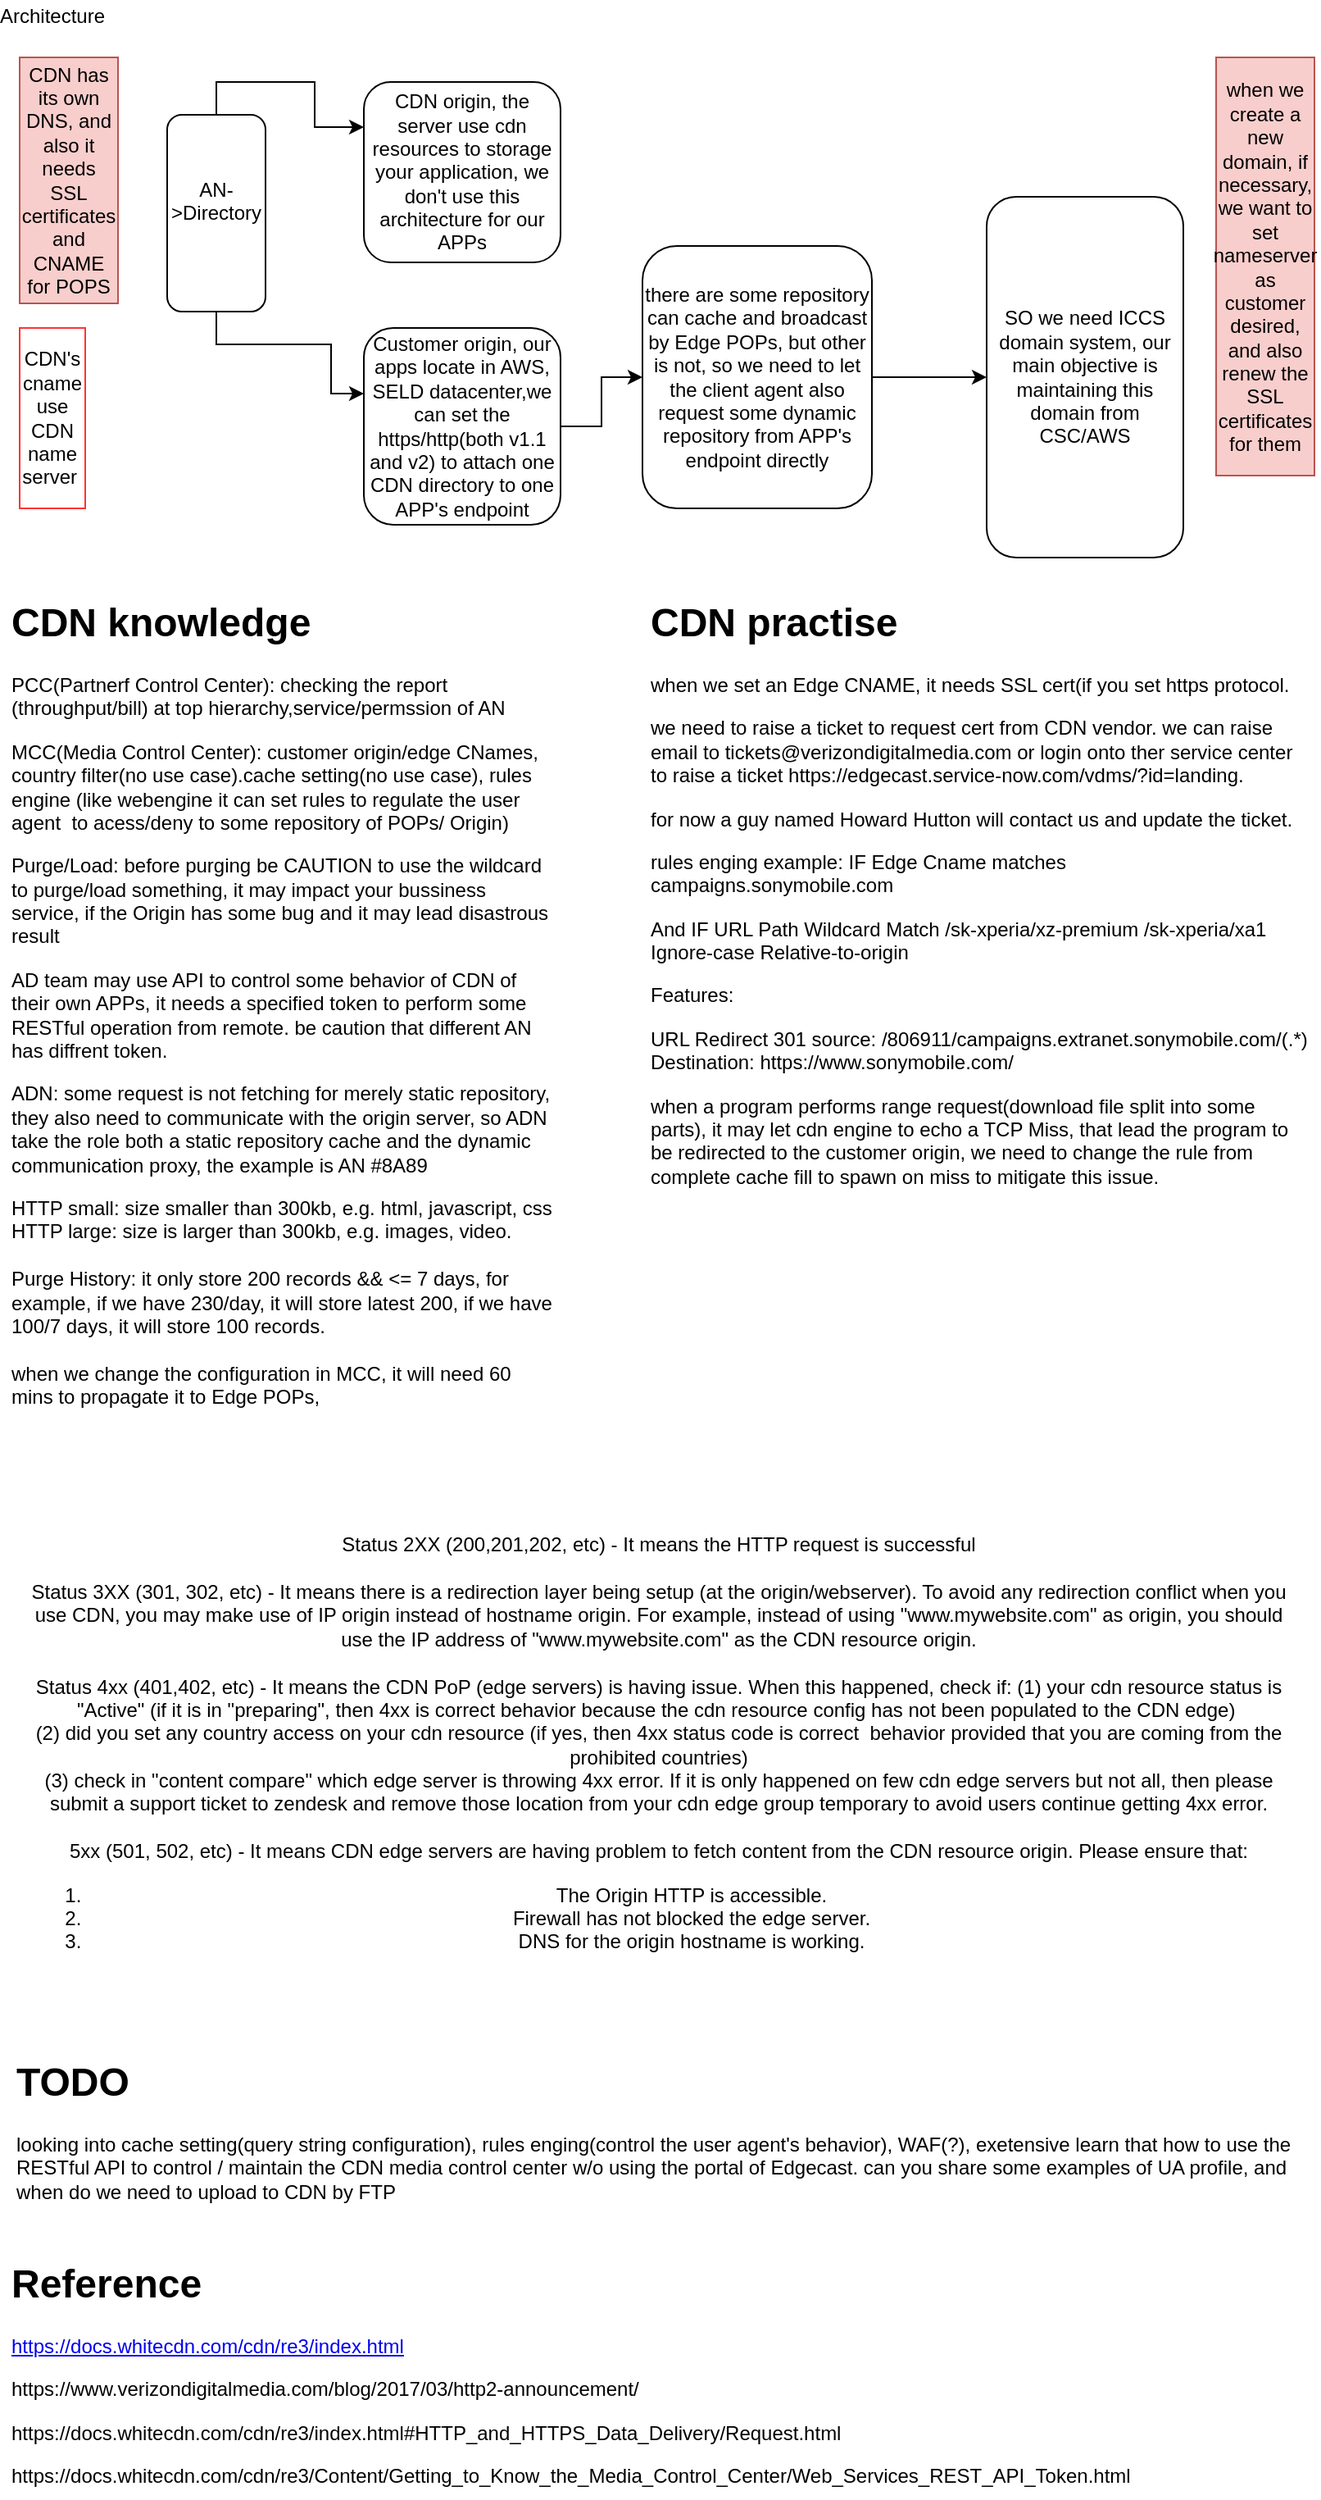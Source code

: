 <mxfile version="10.7.7" type="github"><diagram id="agh3sBR_uGawhEB7Pzz2" name="Page-1"><mxGraphModel dx="1010" dy="517" grid="1" gridSize="10" guides="1" tooltips="1" connect="1" arrows="1" fold="1" page="1" pageScale="1" pageWidth="827" pageHeight="1169" math="0" shadow="0"><root><mxCell id="0"/><mxCell id="1" parent="0"/><mxCell id="tG7k-aOa7LANFNQrumxV-1" value="Architecture" style="text;html=1;strokeColor=none;fillColor=none;align=center;verticalAlign=middle;whiteSpace=wrap;rounded=0;" vertex="1" parent="1"><mxGeometry x="20" y="20" width="40" height="20" as="geometry"/></mxCell><mxCell id="tG7k-aOa7LANFNQrumxV-10" style="edgeStyle=orthogonalEdgeStyle;rounded=0;orthogonalLoop=1;jettySize=auto;html=1;exitX=0.5;exitY=1;exitDx=0;exitDy=0;" edge="1" parent="1" source="tG7k-aOa7LANFNQrumxV-2" target="tG7k-aOa7LANFNQrumxV-11"><mxGeometry relative="1" as="geometry"><mxPoint x="220" y="280" as="targetPoint"/><Array as="points"><mxPoint x="140" y="230"/><mxPoint x="210" y="230"/><mxPoint x="210" y="260"/></Array></mxGeometry></mxCell><mxCell id="tG7k-aOa7LANFNQrumxV-13" style="edgeStyle=orthogonalEdgeStyle;rounded=0;orthogonalLoop=1;jettySize=auto;html=1;exitX=0.5;exitY=0;exitDx=0;exitDy=0;entryX=0;entryY=0.25;entryDx=0;entryDy=0;" edge="1" parent="1" source="tG7k-aOa7LANFNQrumxV-2" target="tG7k-aOa7LANFNQrumxV-8"><mxGeometry relative="1" as="geometry"/></mxCell><mxCell id="tG7k-aOa7LANFNQrumxV-2" value="AN-&amp;gt;Directory&lt;br&gt;&lt;br&gt;" style="rounded=1;whiteSpace=wrap;html=1;" vertex="1" parent="1"><mxGeometry x="110" y="90" width="60" height="120" as="geometry"/></mxCell><mxCell id="tG7k-aOa7LANFNQrumxV-5" value="CDN has its own DNS, and also it needs SSL certificates and CNAME for POPS" style="text;html=1;strokeColor=#b85450;fillColor=#f8cecc;align=center;verticalAlign=middle;whiteSpace=wrap;rounded=0;" vertex="1" parent="1"><mxGeometry x="20" y="55" width="60" height="150" as="geometry"/></mxCell><mxCell id="tG7k-aOa7LANFNQrumxV-6" value="CDN's cname use CDN name server&amp;nbsp;" style="text;html=1;strokeColor=#FF3333;fillColor=none;align=center;verticalAlign=middle;whiteSpace=wrap;rounded=0;" vertex="1" parent="1"><mxGeometry x="20" y="220" width="40" height="110" as="geometry"/></mxCell><mxCell id="tG7k-aOa7LANFNQrumxV-8" value="CDN origin, the server use cdn resources to storage your application, we don't use this architecture for our APPs" style="rounded=1;whiteSpace=wrap;html=1;" vertex="1" parent="1"><mxGeometry x="230" y="70" width="120" height="110" as="geometry"/></mxCell><mxCell id="tG7k-aOa7LANFNQrumxV-17" style="edgeStyle=orthogonalEdgeStyle;rounded=0;orthogonalLoop=1;jettySize=auto;html=1;exitX=1;exitY=0.5;exitDx=0;exitDy=0;" edge="1" parent="1" source="tG7k-aOa7LANFNQrumxV-11" target="tG7k-aOa7LANFNQrumxV-18"><mxGeometry relative="1" as="geometry"><mxPoint x="460" y="280" as="targetPoint"/></mxGeometry></mxCell><mxCell id="tG7k-aOa7LANFNQrumxV-11" value="Customer origin, our apps locate in AWS, SELD datacenter,we can set the https/http(both v1.1 and v2) to attach one CDN directory to one APP's endpoint" style="rounded=1;whiteSpace=wrap;html=1;" vertex="1" parent="1"><mxGeometry x="230" y="220" width="120" height="120" as="geometry"/></mxCell><mxCell id="tG7k-aOa7LANFNQrumxV-19" style="edgeStyle=orthogonalEdgeStyle;rounded=0;orthogonalLoop=1;jettySize=auto;html=1;" edge="1" parent="1" source="tG7k-aOa7LANFNQrumxV-18" target="tG7k-aOa7LANFNQrumxV-20"><mxGeometry relative="1" as="geometry"><mxPoint x="610" y="250" as="targetPoint"/></mxGeometry></mxCell><mxCell id="tG7k-aOa7LANFNQrumxV-18" value="there are some repository can cache and broadcast by Edge POPs, but other is not, so we need to let the client agent also request some dynamic repository from APP's endpoint directly" style="rounded=1;whiteSpace=wrap;html=1;" vertex="1" parent="1"><mxGeometry x="400" y="170" width="140" height="160" as="geometry"/></mxCell><mxCell id="tG7k-aOa7LANFNQrumxV-20" value="SO we need ICCS domain system, our main objective is maintaining this domain from CSC/AWS" style="rounded=1;whiteSpace=wrap;html=1;" vertex="1" parent="1"><mxGeometry x="610" y="140" width="120" height="220" as="geometry"/></mxCell><mxCell id="tG7k-aOa7LANFNQrumxV-21" value="when we create a new domain, if necessary, we want to set nameserver as customer desired, and also renew the SSL certificates for them" style="rounded=0;whiteSpace=wrap;html=1;strokeColor=#b85450;fillColor=#f8cecc;" vertex="1" parent="1"><mxGeometry x="750" y="55" width="60" height="255" as="geometry"/></mxCell><mxCell id="tG7k-aOa7LANFNQrumxV-22" value="&lt;h1&gt;CDN knowledge&lt;/h1&gt;&lt;p&gt;PCC(Partnerf Control Center): checking the report (throughput/bill) at top hierarchy,service/permssion of AN&lt;/p&gt;&lt;p&gt;MCC(Media Control Center): customer origin/edge CNames, country filter(no use case).cache setting(no use case), rules engine (like webengine it can set rules to regulate the user agent&amp;nbsp; to acess/deny to some repository of POPs/ Origin)&lt;/p&gt;&lt;p&gt;Purge/Load: before purging be CAUTION to use the wildcard to purge/load something, it may impact your bussiness service, if the Origin has some bug and it may lead disastrous result&lt;/p&gt;&lt;p&gt;AD team may use API to control some behavior of CDN of their own APPs, it needs a specified token to perform some RESTful operation from remote. be caution that different AN has diffrent token.&amp;nbsp;&lt;/p&gt;&lt;p&gt;ADN: some request is not fetching for merely static repository, they also need to communicate with the origin server, so ADN take the role both a static repository cache and the dynamic communication proxy, the example is AN #8A89&lt;/p&gt;HTTP small: size smaller than 300kb, e.g. html, javascript, css&lt;br&gt;HTTP large: size is larger than 300kb, e.g. images, video.&lt;br&gt;&lt;br&gt;Purge History: it only store 200 records &amp;amp;&amp;amp; &amp;lt;= 7 days, for example, if we have 230/day, it will store latest 200, if we have 100/7 days, it will store 100 records.&lt;br&gt;&lt;br&gt;when we change the configuration in MCC, it will need 60 mins to propagate it to Edge POPs,&lt;br&gt;&lt;br&gt;" style="text;html=1;strokeColor=none;fillColor=none;spacing=5;spacingTop=-20;whiteSpace=wrap;overflow=hidden;rounded=0;" vertex="1" parent="1"><mxGeometry x="10" y="380" width="340" height="530" as="geometry"/></mxCell><mxCell id="tG7k-aOa7LANFNQrumxV-23" value="&lt;h1&gt;CDN practise&lt;/h1&gt;&lt;p&gt;when we set an Edge CNAME, it needs SSL cert(if you set https protocol.&lt;/p&gt;&lt;p&gt;we need to raise a ticket to request cert from CDN vendor. we can raise email to&amp;nbsp;tickets@verizondigitalmedia.com or login onto ther service center to raise a ticket&amp;nbsp;https://edgecast.service-now.com/vdms/?id=landing.&lt;/p&gt;&lt;p&gt;for now a guy named Howard Hutton will contact us and update the ticket.&lt;/p&gt;&lt;p&gt;rules enging example:&amp;nbsp;&lt;span&gt;IF Edge Cname matches campaigns.sonymobile.com&amp;nbsp;&lt;/span&gt;&lt;/p&gt;&lt;p&gt;And IF URL Path Wildcard Match /sk-xperia/xz-premium /sk-xperia/xa1&amp;nbsp; Ignore-case Relative-to-origin&amp;nbsp;&lt;/p&gt;&lt;p&gt;Features:&amp;nbsp;&lt;/p&gt;&lt;p&gt;URL Redirect 301 source: /806911/campaigns.extranet.sonymobile.com/(.*) Destination: https://www.sonymobile.com/&lt;/p&gt;&lt;p&gt;when a program performs range request(download file split into some parts), it may let cdn engine to echo a TCP Miss, that lead the program to be redirected to the customer origin, we need to change the rule from complete cache fill to spawn on miss to mitigate this issue.&lt;/p&gt;&lt;p&gt;&lt;br&gt;&lt;/p&gt;" style="text;html=1;strokeColor=none;fillColor=none;spacing=5;spacingTop=-20;whiteSpace=wrap;overflow=hidden;rounded=0;" vertex="1" parent="1"><mxGeometry x="400" y="380" width="410" height="520" as="geometry"/></mxCell><mxCell id="tG7k-aOa7LANFNQrumxV-24" value="&lt;h1&gt;TODO&lt;/h1&gt;&lt;div&gt;looking into cache setting(query string configuration), rules enging(control the user agent's behavior), WAF(?), exetensive learn that how to use the RESTful API to control / maintain the CDN media control center w/o using the portal of Edgecast. can you share some examples of UA profile, and when do we need to upload to CDN by FTP&lt;/div&gt;" style="text;html=1;strokeColor=none;fillColor=none;spacing=5;spacingTop=-20;whiteSpace=wrap;overflow=hidden;rounded=0;" vertex="1" parent="1"><mxGeometry x="13" y="1270" width="800" height="120" as="geometry"/></mxCell><mxCell id="tG7k-aOa7LANFNQrumxV-25" value="&lt;h1&gt;Reference&lt;/h1&gt;&lt;p&gt;&lt;a href=&quot;https://docs.whitecdn.com/cdn/re3/index.html&quot;&gt;https://docs.whitecdn.com/cdn/re3/index.html&lt;/a&gt;&lt;br&gt;&lt;/p&gt;&lt;p&gt;https://www.verizondigitalmedia.com/blog/2017/03/http2-announcement/&lt;br&gt;&lt;/p&gt;&lt;p&gt;https://docs.whitecdn.com/cdn/re3/index.html#HTTP_and_HTTPS_Data_Delivery/Request.html&lt;br&gt;&lt;/p&gt;&lt;p&gt;https://docs.whitecdn.com/cdn/re3/Content/Getting_to_Know_the_Media_Control_Center/Web_Services_REST_API_Token.html&lt;br&gt;&lt;/p&gt;" style="text;html=1;strokeColor=none;fillColor=none;spacing=5;spacingTop=-20;whiteSpace=wrap;overflow=hidden;rounded=0;" vertex="1" parent="1"><mxGeometry x="10" y="1393.2" width="800" height="150" as="geometry"/></mxCell><mxCell id="tG7k-aOa7LANFNQrumxV-28" value="&lt;div&gt;&lt;span&gt;Status 2XX&lt;/span&gt;&lt;span&gt;&amp;nbsp;(200,201,202, etc) - It means the HTTP request is successful&lt;/span&gt;&lt;/div&gt;&lt;div&gt;&lt;br&gt;&lt;/div&gt;&lt;div&gt;&lt;span&gt;Status 3XX&lt;/span&gt;&lt;span&gt;&amp;nbsp;(301, 302, etc) - It means there is a redirection layer being setup (at the origin/webserver). To avoid any redirection conflict when you use CDN, you may make use of IP origin instead of hostname origin. For example, instead of using &quot;www.mywebsite.com&quot; as origin, you should use the IP address of &quot;www.mywebsite.com&quot; as the CDN resource origin.&lt;/span&gt;&lt;/div&gt;&lt;div&gt;&lt;br&gt;&lt;/div&gt;&lt;div&gt;&lt;span&gt;Status 4xx&lt;/span&gt;&lt;span&gt;&amp;nbsp;(401,402, etc) - It means the CDN PoP (edge servers) is having issue. When this happened, check if: (1) your cdn resource status is &quot;Active&quot; (if it is in &quot;preparing&quot;, then 4xx is correct behavior because the cdn resource config has not been populated to the CDN edge)&amp;nbsp;&lt;/span&gt;&lt;/div&gt;&lt;div&gt;&lt;span&gt;(2) did you set any country access on your cdn resource (if yes, then 4xx status code is correct&amp;nbsp; behavior provided that you are coming from the prohibited countries)&lt;/span&gt;&lt;/div&gt;&lt;div&gt;&lt;span&gt;(3) check in &quot;content compare&quot; which edge server is throwing 4xx error. If it is only happened on few cdn edge servers but not all, then please submit a support ticket to zendesk and remove those location from your cdn edge group temporary to avoid users continue getting 4xx error.&lt;/span&gt;&lt;/div&gt;&lt;div&gt;&lt;br&gt;&lt;/div&gt;&lt;div&gt;&lt;span&gt;5xx&lt;/span&gt;&lt;span&gt;&amp;nbsp;(501, 502, etc) - It means CDN edge servers are having problem to fetch content from the CDN resource origin. Please ensure that:&lt;/span&gt;&lt;/div&gt;&lt;div&gt;&lt;ol&gt;&lt;li&gt;&lt;span&gt;The Origin HTTP is accessible.&lt;/span&gt;&lt;/li&gt;&lt;li&gt;&lt;span&gt;Firewall has not blocked the edge server.&lt;/span&gt;&lt;/li&gt;&lt;li&gt;&lt;span&gt;DNS for the origin hostname is working.&lt;/span&gt;&lt;/li&gt;&lt;/ol&gt;&lt;/div&gt;" style="text;html=1;strokeColor=none;fillColor=none;align=center;verticalAlign=middle;whiteSpace=wrap;rounded=0;" vertex="1" parent="1"><mxGeometry x="20" y="917" width="780" height="343" as="geometry"/></mxCell></root></mxGraphModel></diagram></mxfile>